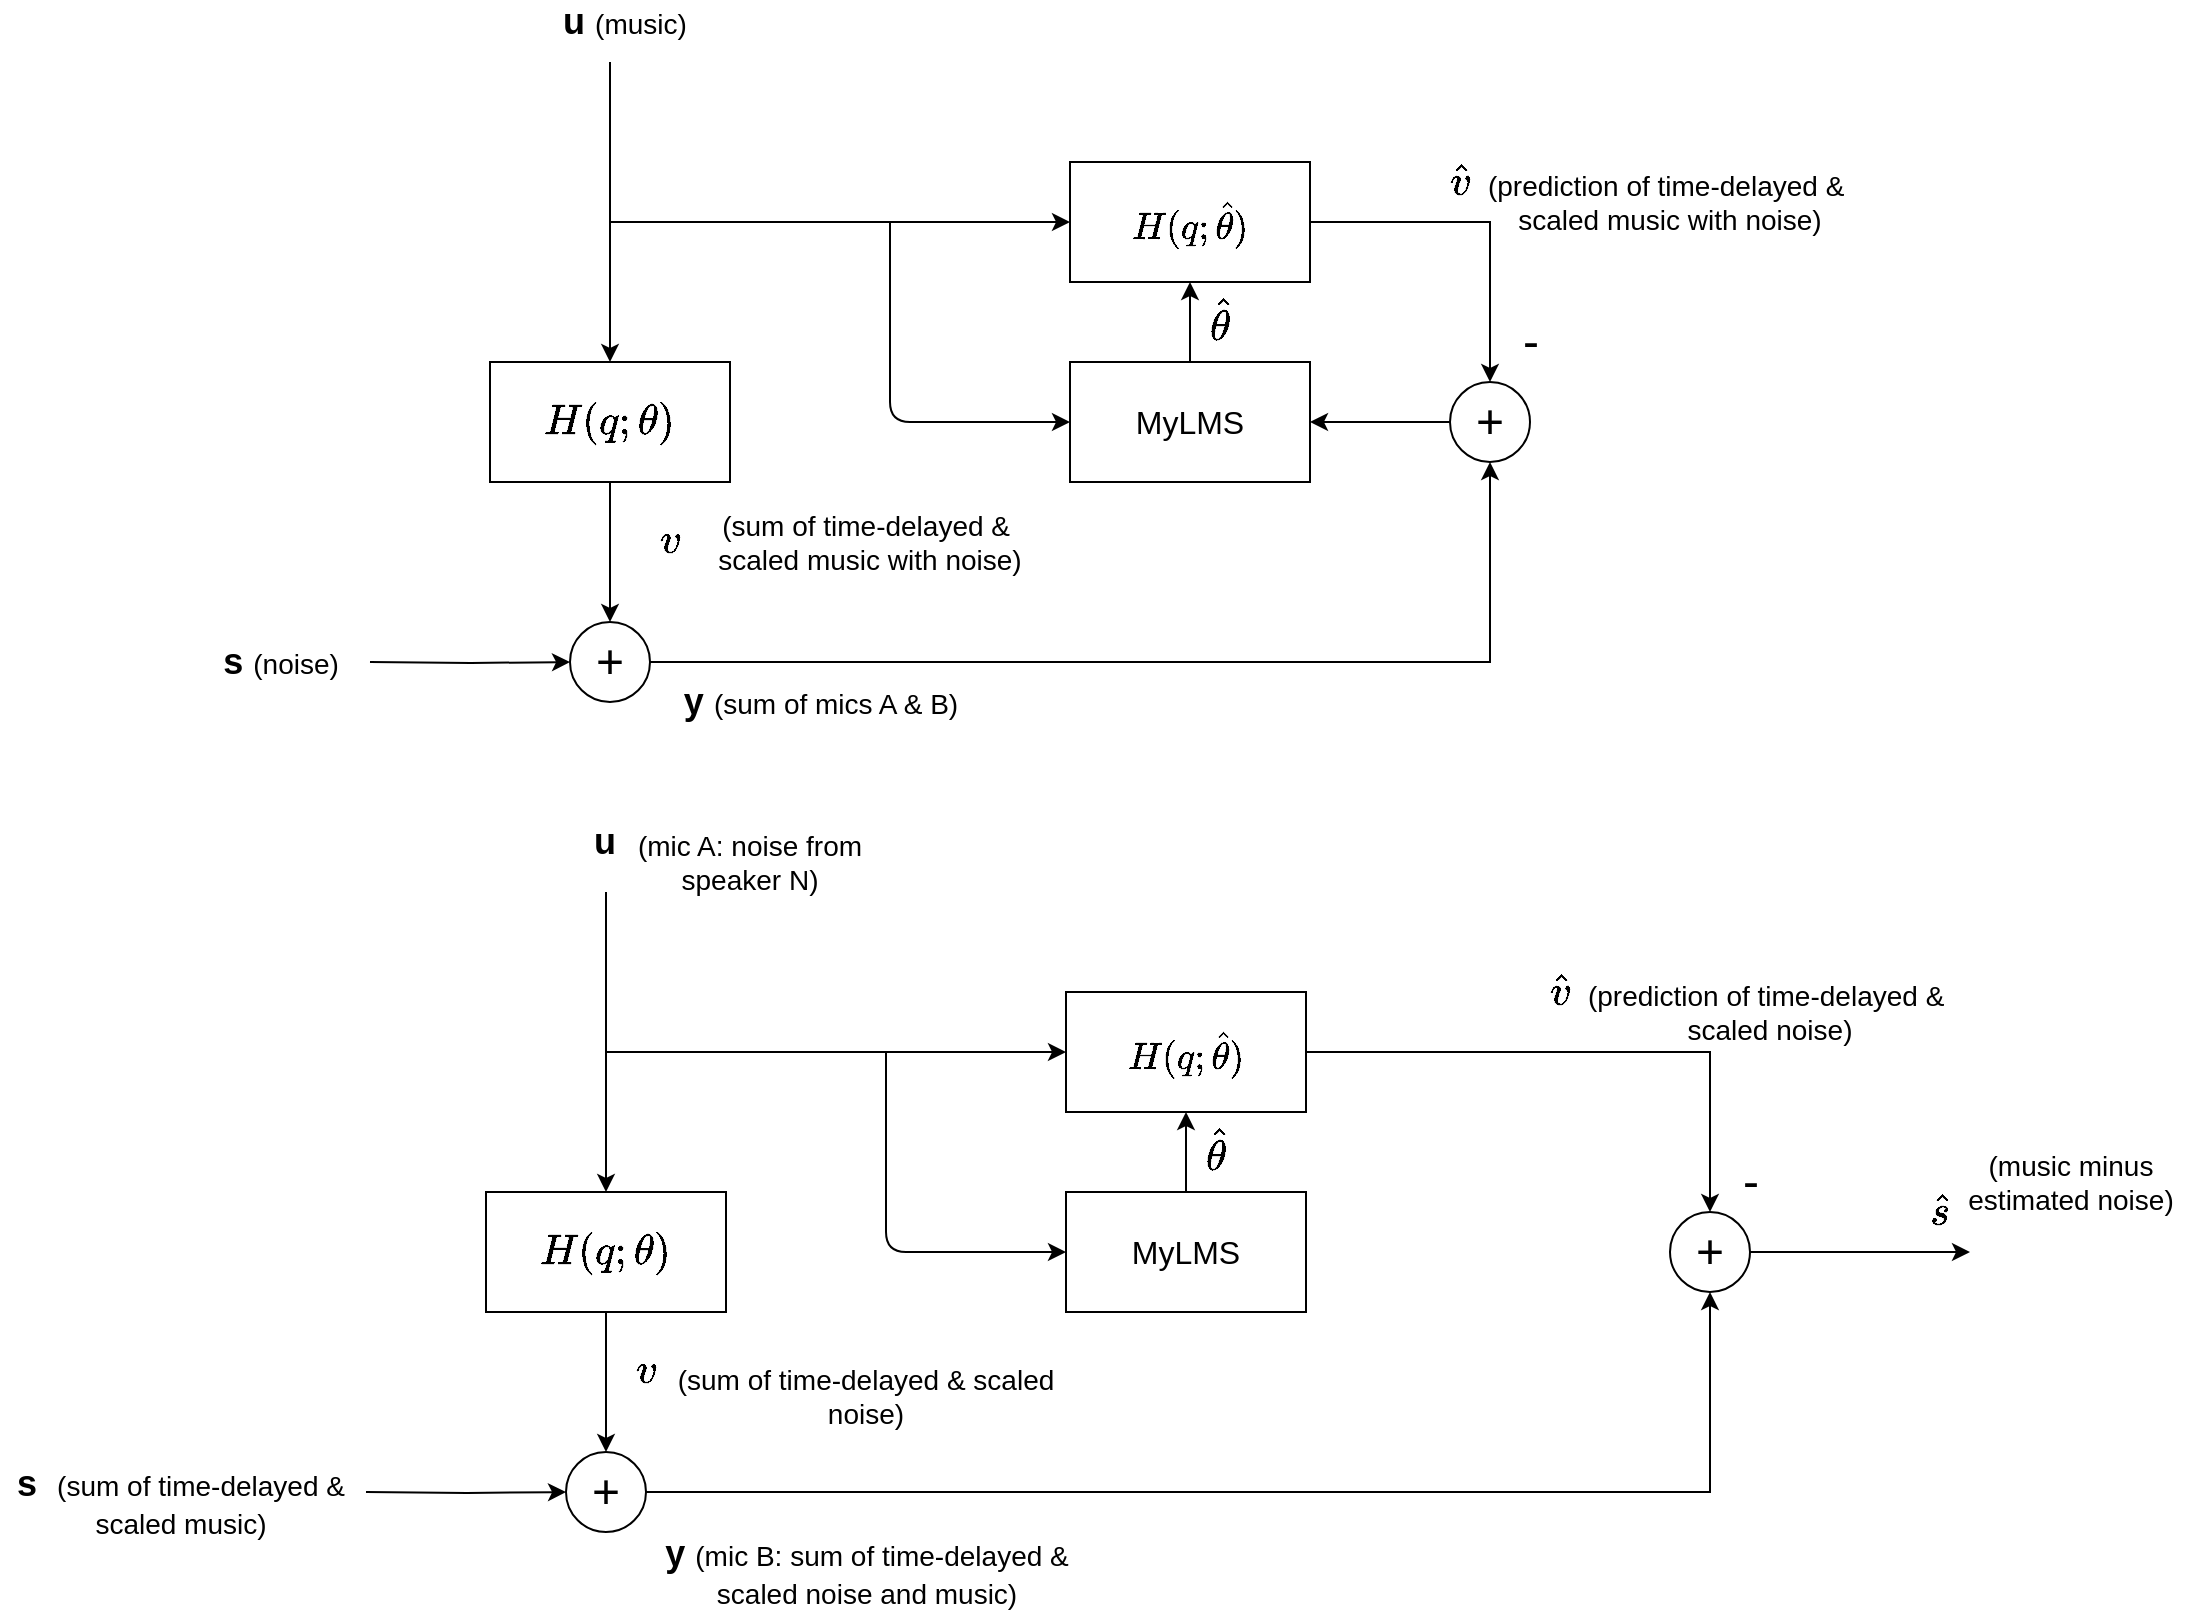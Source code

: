 <mxfile version="13.9.2" type="device"><diagram id="U1kPcKpXZRsut6Mbxy4_" name="Page-1"><mxGraphModel dx="2128" dy="1688" grid="1" gridSize="10" guides="1" tooltips="1" connect="1" arrows="1" fold="1" page="1" pageScale="1" pageWidth="850" pageHeight="1100" math="1" shadow="0"><root><mxCell id="0"/><mxCell id="1" parent="0"/><mxCell id="j4Pn7y9s3UqaA-sM2VLG-7" style="edgeStyle=orthogonalEdgeStyle;rounded=0;orthogonalLoop=1;jettySize=auto;html=1;exitX=0.5;exitY=1;exitDx=0;exitDy=0;entryX=0.5;entryY=0;entryDx=0;entryDy=0;" edge="1" parent="1" source="j4Pn7y9s3UqaA-sM2VLG-1" target="j4Pn7y9s3UqaA-sM2VLG-4"><mxGeometry relative="1" as="geometry"/></mxCell><mxCell id="j4Pn7y9s3UqaA-sM2VLG-16" style="edgeStyle=orthogonalEdgeStyle;rounded=0;orthogonalLoop=1;jettySize=auto;html=1;exitX=0.5;exitY=0;exitDx=0;exitDy=0;entryX=0.5;entryY=0;entryDx=0;entryDy=0;" edge="1" parent="1" target="j4Pn7y9s3UqaA-sM2VLG-1"><mxGeometry relative="1" as="geometry"><mxPoint x="230" y="30" as="sourcePoint"/><Array as="points"><mxPoint x="230" y="110"/><mxPoint x="230" y="110"/></Array></mxGeometry></mxCell><mxCell id="j4Pn7y9s3UqaA-sM2VLG-1" value="&lt;font style=&quot;font-size: 18px&quot;&gt;$$H(q; \theta)$$&lt;/font&gt;" style="rounded=0;whiteSpace=wrap;html=1;" vertex="1" parent="1"><mxGeometry x="170" y="180" width="120" height="60" as="geometry"/></mxCell><mxCell id="j4Pn7y9s3UqaA-sM2VLG-13" style="edgeStyle=orthogonalEdgeStyle;rounded=0;orthogonalLoop=1;jettySize=auto;html=1;exitX=1;exitY=0.5;exitDx=0;exitDy=0;entryX=0.5;entryY=0;entryDx=0;entryDy=0;" edge="1" parent="1" source="j4Pn7y9s3UqaA-sM2VLG-2" target="j4Pn7y9s3UqaA-sM2VLG-9"><mxGeometry relative="1" as="geometry"/></mxCell><mxCell id="j4Pn7y9s3UqaA-sM2VLG-2" value="&lt;font size=&quot;3&quot;&gt;$$H(q; \hat{\theta})$$&lt;/font&gt;" style="rounded=0;whiteSpace=wrap;html=1;" vertex="1" parent="1"><mxGeometry x="460" y="80" width="120" height="60" as="geometry"/></mxCell><mxCell id="j4Pn7y9s3UqaA-sM2VLG-15" style="edgeStyle=orthogonalEdgeStyle;rounded=0;orthogonalLoop=1;jettySize=auto;html=1;exitX=0.5;exitY=0;exitDx=0;exitDy=0;entryX=0.5;entryY=1;entryDx=0;entryDy=0;" edge="1" parent="1" source="j4Pn7y9s3UqaA-sM2VLG-3" target="j4Pn7y9s3UqaA-sM2VLG-2"><mxGeometry relative="1" as="geometry"/></mxCell><mxCell id="j4Pn7y9s3UqaA-sM2VLG-3" value="&lt;font size=&quot;3&quot;&gt;MyLMS&lt;/font&gt;" style="rounded=0;whiteSpace=wrap;html=1;" vertex="1" parent="1"><mxGeometry x="460" y="180" width="120" height="60" as="geometry"/></mxCell><mxCell id="j4Pn7y9s3UqaA-sM2VLG-11" style="edgeStyle=orthogonalEdgeStyle;rounded=0;orthogonalLoop=1;jettySize=auto;html=1;exitX=1;exitY=0.5;exitDx=0;exitDy=0;entryX=0.5;entryY=1;entryDx=0;entryDy=0;" edge="1" parent="1" source="j4Pn7y9s3UqaA-sM2VLG-4" target="j4Pn7y9s3UqaA-sM2VLG-9"><mxGeometry relative="1" as="geometry"/></mxCell><mxCell id="j4Pn7y9s3UqaA-sM2VLG-12" style="edgeStyle=orthogonalEdgeStyle;rounded=0;orthogonalLoop=1;jettySize=auto;html=1;exitX=0;exitY=0.5;exitDx=0;exitDy=0;entryX=0;entryY=0.5;entryDx=0;entryDy=0;" edge="1" parent="1" target="j4Pn7y9s3UqaA-sM2VLG-4"><mxGeometry relative="1" as="geometry"><mxPoint x="110" y="330" as="sourcePoint"/></mxGeometry></mxCell><mxCell id="j4Pn7y9s3UqaA-sM2VLG-4" value="&lt;font style=&quot;font-size: 24px&quot;&gt;+&lt;/font&gt;" style="ellipse;whiteSpace=wrap;html=1;aspect=fixed;" vertex="1" parent="1"><mxGeometry x="210" y="310" width="40" height="40" as="geometry"/></mxCell><mxCell id="j4Pn7y9s3UqaA-sM2VLG-14" style="edgeStyle=orthogonalEdgeStyle;rounded=0;orthogonalLoop=1;jettySize=auto;html=1;exitX=0;exitY=0.5;exitDx=0;exitDy=0;entryX=1;entryY=0.5;entryDx=0;entryDy=0;" edge="1" parent="1" source="j4Pn7y9s3UqaA-sM2VLG-9" target="j4Pn7y9s3UqaA-sM2VLG-3"><mxGeometry relative="1" as="geometry"/></mxCell><mxCell id="j4Pn7y9s3UqaA-sM2VLG-9" value="&lt;font style=&quot;font-size: 24px&quot;&gt;+&lt;/font&gt;" style="ellipse;whiteSpace=wrap;html=1;aspect=fixed;" vertex="1" parent="1"><mxGeometry x="650" y="190" width="40" height="40" as="geometry"/></mxCell><mxCell id="j4Pn7y9s3UqaA-sM2VLG-17" value="" style="endArrow=classic;html=1;entryX=0;entryY=0.5;entryDx=0;entryDy=0;" edge="1" parent="1" target="j4Pn7y9s3UqaA-sM2VLG-2"><mxGeometry width="50" height="50" relative="1" as="geometry"><mxPoint x="230" y="110" as="sourcePoint"/><mxPoint x="450" y="270" as="targetPoint"/></mxGeometry></mxCell><mxCell id="j4Pn7y9s3UqaA-sM2VLG-18" value="" style="endArrow=classic;html=1;entryX=0;entryY=0.5;entryDx=0;entryDy=0;" edge="1" parent="1" target="j4Pn7y9s3UqaA-sM2VLG-3"><mxGeometry width="50" height="50" relative="1" as="geometry"><mxPoint x="370" y="110" as="sourcePoint"/><mxPoint x="450" y="270" as="targetPoint"/><Array as="points"><mxPoint x="370" y="210"/></Array></mxGeometry></mxCell><mxCell id="j4Pn7y9s3UqaA-sM2VLG-19" value="&lt;font style=&quot;font-size: 24px&quot;&gt;-&lt;/font&gt;" style="text;html=1;align=center;verticalAlign=middle;resizable=0;points=[];autosize=1;" vertex="1" parent="1"><mxGeometry x="680" y="160" width="20" height="20" as="geometry"/></mxCell><mxCell id="j4Pn7y9s3UqaA-sM2VLG-20" value="&lt;font style=&quot;font-size: 18px&quot;&gt;&lt;b&gt;u&lt;/b&gt; &lt;/font&gt;&lt;font style=&quot;font-size: 14px&quot;&gt;(music)&lt;/font&gt;&lt;font style=&quot;font-size: 18px&quot;&gt;&amp;nbsp;&lt;/font&gt;" style="text;html=1;strokeColor=none;fillColor=none;align=center;verticalAlign=middle;whiteSpace=wrap;rounded=0;" vertex="1" parent="1"><mxGeometry x="190" width="100" height="20" as="geometry"/></mxCell><mxCell id="j4Pn7y9s3UqaA-sM2VLG-21" value="&lt;font style=&quot;font-size: 18px&quot;&gt;&lt;b&gt;$$\hat{\theta}$$&lt;/b&gt;&lt;/font&gt;" style="text;html=1;align=center;verticalAlign=middle;resizable=0;points=[];autosize=1;" vertex="1" parent="1"><mxGeometry x="460" y="150" width="150" height="20" as="geometry"/></mxCell><mxCell id="j4Pn7y9s3UqaA-sM2VLG-22" value="&lt;font style=&quot;font-size: 14px&quot;&gt;(sum of time-delayed &amp;amp;&amp;nbsp;&lt;br&gt;scaled music with noise)&lt;/font&gt;" style="text;html=1;strokeColor=none;fillColor=none;align=center;verticalAlign=middle;whiteSpace=wrap;rounded=0;" vertex="1" parent="1"><mxGeometry x="280" y="260" width="160" height="20" as="geometry"/></mxCell><mxCell id="j4Pn7y9s3UqaA-sM2VLG-23" value="&lt;font style=&quot;font-size: 18px&quot;&gt;&lt;b&gt;s&lt;/b&gt; &lt;/font&gt;&lt;font style=&quot;font-size: 14px&quot;&gt;(noise)&lt;/font&gt;" style="text;html=1;align=center;verticalAlign=middle;resizable=0;points=[];autosize=1;" vertex="1" parent="1"><mxGeometry x="30" y="320" width="70" height="20" as="geometry"/></mxCell><mxCell id="j4Pn7y9s3UqaA-sM2VLG-24" value="&lt;font&gt;&lt;b style=&quot;font-size: 18px&quot;&gt;y &lt;/b&gt;&lt;font style=&quot;font-size: 14px&quot;&gt;(sum of mics A &amp;amp; B)&lt;/font&gt;&lt;/font&gt;" style="text;html=1;align=center;verticalAlign=middle;resizable=0;points=[];autosize=1;" vertex="1" parent="1"><mxGeometry x="260" y="340" width="150" height="20" as="geometry"/></mxCell><mxCell id="j4Pn7y9s3UqaA-sM2VLG-29" value="&lt;b style=&quot;font-size: 18px&quot;&gt;$$\hat{v}$$&lt;/b&gt;" style="text;html=1;strokeColor=none;fillColor=none;align=center;verticalAlign=middle;whiteSpace=wrap;rounded=0;" vertex="1" parent="1"><mxGeometry x="620" y="70" width="70" height="40" as="geometry"/></mxCell><mxCell id="j4Pn7y9s3UqaA-sM2VLG-30" value="&lt;font style=&quot;font-size: 14px&quot;&gt;(prediction of time-delayed &amp;amp;&amp;nbsp;&lt;br&gt;scaled music with noise)&lt;/font&gt;" style="text;html=1;strokeColor=none;fillColor=none;align=center;verticalAlign=middle;whiteSpace=wrap;rounded=0;" vertex="1" parent="1"><mxGeometry x="660" y="90" width="200" height="20" as="geometry"/></mxCell><mxCell id="j4Pn7y9s3UqaA-sM2VLG-31" value="&lt;font style=&quot;font-size: 18px&quot;&gt;&lt;b&gt;$$v$$&lt;/b&gt;&lt;/font&gt;" style="text;html=1;strokeColor=none;fillColor=none;align=center;verticalAlign=middle;whiteSpace=wrap;rounded=0;" vertex="1" parent="1"><mxGeometry x="240" y="260" width="40" height="20" as="geometry"/></mxCell><mxCell id="j4Pn7y9s3UqaA-sM2VLG-32" style="edgeStyle=orthogonalEdgeStyle;rounded=0;orthogonalLoop=1;jettySize=auto;html=1;exitX=0.5;exitY=1;exitDx=0;exitDy=0;entryX=0.5;entryY=0;entryDx=0;entryDy=0;" edge="1" parent="1" source="j4Pn7y9s3UqaA-sM2VLG-34" target="j4Pn7y9s3UqaA-sM2VLG-41"><mxGeometry relative="1" as="geometry"/></mxCell><mxCell id="j4Pn7y9s3UqaA-sM2VLG-33" style="edgeStyle=orthogonalEdgeStyle;rounded=0;orthogonalLoop=1;jettySize=auto;html=1;exitX=0.5;exitY=0;exitDx=0;exitDy=0;entryX=0.5;entryY=0;entryDx=0;entryDy=0;" edge="1" parent="1" target="j4Pn7y9s3UqaA-sM2VLG-34"><mxGeometry relative="1" as="geometry"><mxPoint x="228" y="445" as="sourcePoint"/><Array as="points"><mxPoint x="228" y="525"/><mxPoint x="228" y="525"/></Array></mxGeometry></mxCell><mxCell id="j4Pn7y9s3UqaA-sM2VLG-34" value="&lt;font style=&quot;font-size: 18px&quot;&gt;$$H(q; \theta)$$&lt;/font&gt;" style="rounded=0;whiteSpace=wrap;html=1;" vertex="1" parent="1"><mxGeometry x="168" y="595" width="120" height="60" as="geometry"/></mxCell><mxCell id="j4Pn7y9s3UqaA-sM2VLG-35" style="edgeStyle=orthogonalEdgeStyle;rounded=0;orthogonalLoop=1;jettySize=auto;html=1;exitX=1;exitY=0.5;exitDx=0;exitDy=0;entryX=0.5;entryY=0;entryDx=0;entryDy=0;" edge="1" parent="1" source="j4Pn7y9s3UqaA-sM2VLG-36" target="j4Pn7y9s3UqaA-sM2VLG-43"><mxGeometry relative="1" as="geometry"/></mxCell><mxCell id="j4Pn7y9s3UqaA-sM2VLG-36" value="&lt;font size=&quot;3&quot;&gt;$$H(q; \hat{\theta})$$&lt;/font&gt;" style="rounded=0;whiteSpace=wrap;html=1;" vertex="1" parent="1"><mxGeometry x="458" y="495" width="120" height="60" as="geometry"/></mxCell><mxCell id="j4Pn7y9s3UqaA-sM2VLG-37" style="edgeStyle=orthogonalEdgeStyle;rounded=0;orthogonalLoop=1;jettySize=auto;html=1;exitX=0.5;exitY=0;exitDx=0;exitDy=0;entryX=0.5;entryY=1;entryDx=0;entryDy=0;" edge="1" parent="1" source="j4Pn7y9s3UqaA-sM2VLG-38" target="j4Pn7y9s3UqaA-sM2VLG-36"><mxGeometry relative="1" as="geometry"/></mxCell><mxCell id="j4Pn7y9s3UqaA-sM2VLG-38" value="&lt;font size=&quot;3&quot;&gt;MyLMS&lt;/font&gt;" style="rounded=0;whiteSpace=wrap;html=1;" vertex="1" parent="1"><mxGeometry x="458" y="595" width="120" height="60" as="geometry"/></mxCell><mxCell id="j4Pn7y9s3UqaA-sM2VLG-39" style="edgeStyle=orthogonalEdgeStyle;rounded=0;orthogonalLoop=1;jettySize=auto;html=1;exitX=1;exitY=0.5;exitDx=0;exitDy=0;entryX=0.5;entryY=1;entryDx=0;entryDy=0;" edge="1" parent="1" source="j4Pn7y9s3UqaA-sM2VLG-41" target="j4Pn7y9s3UqaA-sM2VLG-43"><mxGeometry relative="1" as="geometry"/></mxCell><mxCell id="j4Pn7y9s3UqaA-sM2VLG-40" style="edgeStyle=orthogonalEdgeStyle;rounded=0;orthogonalLoop=1;jettySize=auto;html=1;exitX=0;exitY=0.5;exitDx=0;exitDy=0;entryX=0;entryY=0.5;entryDx=0;entryDy=0;" edge="1" parent="1" target="j4Pn7y9s3UqaA-sM2VLG-41"><mxGeometry relative="1" as="geometry"><mxPoint x="108" y="745" as="sourcePoint"/></mxGeometry></mxCell><mxCell id="j4Pn7y9s3UqaA-sM2VLG-41" value="&lt;font style=&quot;font-size: 24px&quot;&gt;+&lt;/font&gt;" style="ellipse;whiteSpace=wrap;html=1;aspect=fixed;" vertex="1" parent="1"><mxGeometry x="208" y="725" width="40" height="40" as="geometry"/></mxCell><mxCell id="j4Pn7y9s3UqaA-sM2VLG-58" style="edgeStyle=orthogonalEdgeStyle;rounded=0;orthogonalLoop=1;jettySize=auto;html=1;exitX=1;exitY=0.5;exitDx=0;exitDy=0;" edge="1" parent="1" source="j4Pn7y9s3UqaA-sM2VLG-43"><mxGeometry relative="1" as="geometry"><mxPoint x="910" y="625" as="targetPoint"/></mxGeometry></mxCell><mxCell id="j4Pn7y9s3UqaA-sM2VLG-43" value="&lt;font style=&quot;font-size: 24px&quot;&gt;+&lt;/font&gt;" style="ellipse;whiteSpace=wrap;html=1;aspect=fixed;" vertex="1" parent="1"><mxGeometry x="760" y="605" width="40" height="40" as="geometry"/></mxCell><mxCell id="j4Pn7y9s3UqaA-sM2VLG-44" value="" style="endArrow=classic;html=1;entryX=0;entryY=0.5;entryDx=0;entryDy=0;" edge="1" parent="1" target="j4Pn7y9s3UqaA-sM2VLG-36"><mxGeometry width="50" height="50" relative="1" as="geometry"><mxPoint x="228" y="525" as="sourcePoint"/><mxPoint x="448" y="685" as="targetPoint"/></mxGeometry></mxCell><mxCell id="j4Pn7y9s3UqaA-sM2VLG-45" value="" style="endArrow=classic;html=1;entryX=0;entryY=0.5;entryDx=0;entryDy=0;" edge="1" parent="1" target="j4Pn7y9s3UqaA-sM2VLG-38"><mxGeometry width="50" height="50" relative="1" as="geometry"><mxPoint x="368" y="525" as="sourcePoint"/><mxPoint x="448" y="685" as="targetPoint"/><Array as="points"><mxPoint x="368" y="625"/></Array></mxGeometry></mxCell><mxCell id="j4Pn7y9s3UqaA-sM2VLG-46" value="&lt;font style=&quot;font-size: 24px&quot;&gt;-&lt;/font&gt;" style="text;html=1;align=center;verticalAlign=middle;resizable=0;points=[];autosize=1;" vertex="1" parent="1"><mxGeometry x="790" y="580" width="20" height="20" as="geometry"/></mxCell><mxCell id="j4Pn7y9s3UqaA-sM2VLG-47" value="&lt;font style=&quot;font-size: 18px&quot;&gt;&lt;b&gt;u&lt;/b&gt;&lt;/font&gt;&lt;font style=&quot;font-size: 18px&quot;&gt;&amp;nbsp;&lt;/font&gt;" style="text;html=1;strokeColor=none;fillColor=none;align=center;verticalAlign=middle;whiteSpace=wrap;rounded=0;" vertex="1" parent="1"><mxGeometry x="205" y="410" width="50" height="20" as="geometry"/></mxCell><mxCell id="j4Pn7y9s3UqaA-sM2VLG-48" value="&lt;font style=&quot;font-size: 18px&quot;&gt;&lt;b&gt;$$\hat{\theta}$$&lt;/b&gt;&lt;/font&gt;" style="text;html=1;align=center;verticalAlign=middle;resizable=0;points=[];autosize=1;" vertex="1" parent="1"><mxGeometry x="458" y="565" width="150" height="20" as="geometry"/></mxCell><mxCell id="j4Pn7y9s3UqaA-sM2VLG-49" value="&lt;font style=&quot;font-size: 14px&quot;&gt;(sum of time-delayed &amp;amp;&amp;nbsp;scaled noise)&lt;/font&gt;" style="text;html=1;strokeColor=none;fillColor=none;align=center;verticalAlign=middle;whiteSpace=wrap;rounded=0;" vertex="1" parent="1"><mxGeometry x="262" y="687" width="192" height="20" as="geometry"/></mxCell><mxCell id="j4Pn7y9s3UqaA-sM2VLG-50" value="&lt;font style=&quot;font-size: 18px&quot;&gt;&lt;b&gt;s&amp;nbsp;&amp;nbsp;&lt;/b&gt;&lt;/font&gt;&lt;font style=&quot;font-size: 14px&quot;&gt;(sum of time-delayed &amp;amp; &lt;br&gt;scaled music)&lt;/font&gt;" style="text;html=1;align=center;verticalAlign=middle;resizable=0;points=[];autosize=1;" vertex="1" parent="1"><mxGeometry x="-75" y="735" width="180" height="30" as="geometry"/></mxCell><mxCell id="j4Pn7y9s3UqaA-sM2VLG-51" value="&lt;font&gt;&lt;b style=&quot;font-size: 18px&quot;&gt;y &lt;/b&gt;&lt;font style=&quot;font-size: 14px&quot;&gt;(mic B: sum of time-delayed &amp;amp; &lt;br&gt;scaled noise and music)&lt;/font&gt;&lt;/font&gt;" style="text;html=1;align=center;verticalAlign=middle;resizable=0;points=[];autosize=1;" vertex="1" parent="1"><mxGeometry x="248" y="770" width="220" height="30" as="geometry"/></mxCell><mxCell id="j4Pn7y9s3UqaA-sM2VLG-52" value="&lt;b style=&quot;font-size: 18px&quot;&gt;$$\hat{v}$$&lt;/b&gt;" style="text;html=1;strokeColor=none;fillColor=none;align=center;verticalAlign=middle;whiteSpace=wrap;rounded=0;" vertex="1" parent="1"><mxGeometry x="670" y="475" width="70" height="40" as="geometry"/></mxCell><mxCell id="j4Pn7y9s3UqaA-sM2VLG-53" value="&lt;font style=&quot;font-size: 14px&quot;&gt;(prediction of time-delayed &amp;amp;&amp;nbsp;&lt;br&gt;scaled noise)&lt;/font&gt;" style="text;html=1;strokeColor=none;fillColor=none;align=center;verticalAlign=middle;whiteSpace=wrap;rounded=0;" vertex="1" parent="1"><mxGeometry x="710" y="495" width="200" height="20" as="geometry"/></mxCell><mxCell id="j4Pn7y9s3UqaA-sM2VLG-54" value="&lt;font style=&quot;font-size: 18px&quot;&gt;&lt;b&gt;$$v$$&lt;/b&gt;&lt;/font&gt;" style="text;html=1;strokeColor=none;fillColor=none;align=center;verticalAlign=middle;whiteSpace=wrap;rounded=0;" vertex="1" parent="1"><mxGeometry x="228" y="675" width="40" height="20" as="geometry"/></mxCell><mxCell id="j4Pn7y9s3UqaA-sM2VLG-55" value="&lt;span style=&quot;font-size: 14px&quot;&gt;(mic A: noise from speaker N)&lt;/span&gt;" style="text;html=1;strokeColor=none;fillColor=none;align=center;verticalAlign=middle;whiteSpace=wrap;rounded=0;" vertex="1" parent="1"><mxGeometry x="240" y="420" width="120" height="20" as="geometry"/></mxCell><mxCell id="j4Pn7y9s3UqaA-sM2VLG-56" value="&lt;font style=&quot;font-size: 18px&quot;&gt;&lt;b&gt;$$\hat{s}$$&lt;/b&gt;&lt;/font&gt;" style="text;html=1;align=center;verticalAlign=middle;resizable=0;points=[];autosize=1;" vertex="1" parent="1"><mxGeometry x="840" y="595" width="110" height="20" as="geometry"/></mxCell><mxCell id="j4Pn7y9s3UqaA-sM2VLG-57" value="&lt;font style=&quot;font-size: 14px&quot;&gt;(music minus &lt;br&gt;estimated noise)&lt;/font&gt;" style="text;html=1;align=center;verticalAlign=middle;resizable=0;points=[];autosize=1;" vertex="1" parent="1"><mxGeometry x="900" y="575" width="120" height="30" as="geometry"/></mxCell></root></mxGraphModel></diagram></mxfile>